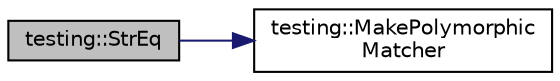 digraph "testing::StrEq"
{
  edge [fontname="Helvetica",fontsize="10",labelfontname="Helvetica",labelfontsize="10"];
  node [fontname="Helvetica",fontsize="10",shape=record];
  rankdir="LR";
  Node1371 [label="testing::StrEq",height=0.2,width=0.4,color="black", fillcolor="grey75", style="filled", fontcolor="black"];
  Node1371 -> Node1372 [color="midnightblue",fontsize="10",style="solid",fontname="Helvetica"];
  Node1372 [label="testing::MakePolymorphic\lMatcher",height=0.2,width=0.4,color="black", fillcolor="white", style="filled",URL="$d0/d75/namespacetesting.html#a667ca94f190ec2e17ee2fbfdb7d3da04"];
}
